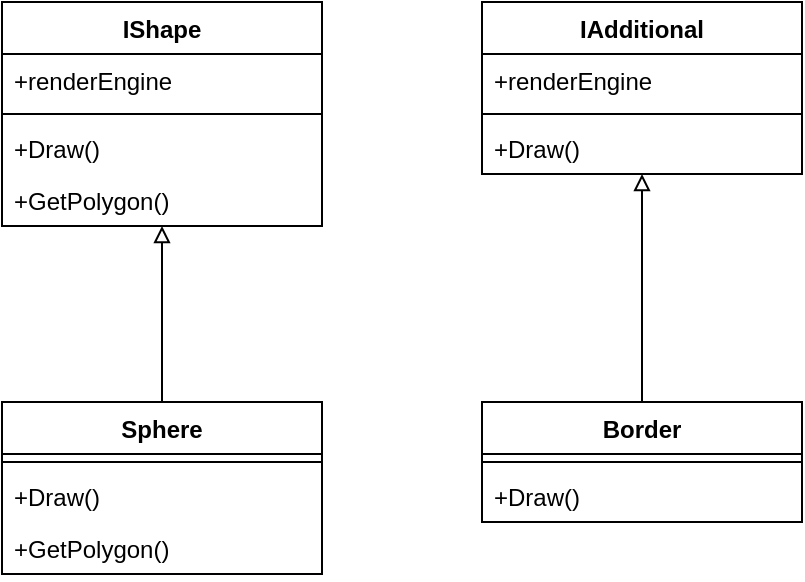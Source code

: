 <mxfile version="22.1.11" type="device">
  <diagram name="第 1 页" id="xzDv0ump3daCKz0I3dzi">
    <mxGraphModel dx="1434" dy="844" grid="1" gridSize="10" guides="1" tooltips="1" connect="1" arrows="1" fold="1" page="1" pageScale="1" pageWidth="827" pageHeight="1169" math="0" shadow="0">
      <root>
        <mxCell id="0" />
        <mxCell id="1" parent="0" />
        <mxCell id="92m5meJsykzApaU1t7lk-1" value="IShape" style="swimlane;fontStyle=1;align=center;verticalAlign=top;childLayout=stackLayout;horizontal=1;startSize=26;horizontalStack=0;resizeParent=1;resizeParentMax=0;resizeLast=0;collapsible=1;marginBottom=0;whiteSpace=wrap;html=1;" vertex="1" parent="1">
          <mxGeometry x="120" y="280" width="160" height="112" as="geometry" />
        </mxCell>
        <mxCell id="92m5meJsykzApaU1t7lk-2" value="+renderEngine" style="text;strokeColor=none;fillColor=none;align=left;verticalAlign=top;spacingLeft=4;spacingRight=4;overflow=hidden;rotatable=0;points=[[0,0.5],[1,0.5]];portConstraint=eastwest;whiteSpace=wrap;html=1;" vertex="1" parent="92m5meJsykzApaU1t7lk-1">
          <mxGeometry y="26" width="160" height="26" as="geometry" />
        </mxCell>
        <mxCell id="92m5meJsykzApaU1t7lk-3" value="" style="line;strokeWidth=1;fillColor=none;align=left;verticalAlign=middle;spacingTop=-1;spacingLeft=3;spacingRight=3;rotatable=0;labelPosition=right;points=[];portConstraint=eastwest;strokeColor=inherit;" vertex="1" parent="92m5meJsykzApaU1t7lk-1">
          <mxGeometry y="52" width="160" height="8" as="geometry" />
        </mxCell>
        <mxCell id="92m5meJsykzApaU1t7lk-4" value="+Draw()" style="text;strokeColor=none;fillColor=none;align=left;verticalAlign=top;spacingLeft=4;spacingRight=4;overflow=hidden;rotatable=0;points=[[0,0.5],[1,0.5]];portConstraint=eastwest;whiteSpace=wrap;html=1;" vertex="1" parent="92m5meJsykzApaU1t7lk-1">
          <mxGeometry y="60" width="160" height="26" as="geometry" />
        </mxCell>
        <mxCell id="92m5meJsykzApaU1t7lk-5" value="+GetPolygon()" style="text;strokeColor=none;fillColor=none;align=left;verticalAlign=top;spacingLeft=4;spacingRight=4;overflow=hidden;rotatable=0;points=[[0,0.5],[1,0.5]];portConstraint=eastwest;whiteSpace=wrap;html=1;" vertex="1" parent="92m5meJsykzApaU1t7lk-1">
          <mxGeometry y="86" width="160" height="26" as="geometry" />
        </mxCell>
        <mxCell id="92m5meJsykzApaU1t7lk-23" style="rounded=0;orthogonalLoop=1;jettySize=auto;html=1;endArrow=block;endFill=0;" edge="1" parent="1" source="92m5meJsykzApaU1t7lk-6" target="92m5meJsykzApaU1t7lk-1">
          <mxGeometry relative="1" as="geometry" />
        </mxCell>
        <mxCell id="92m5meJsykzApaU1t7lk-6" value="Sphere" style="swimlane;fontStyle=1;align=center;verticalAlign=top;childLayout=stackLayout;horizontal=1;startSize=26;horizontalStack=0;resizeParent=1;resizeParentMax=0;resizeLast=0;collapsible=1;marginBottom=0;whiteSpace=wrap;html=1;" vertex="1" parent="1">
          <mxGeometry x="120" y="480" width="160" height="86" as="geometry" />
        </mxCell>
        <mxCell id="92m5meJsykzApaU1t7lk-8" value="" style="line;strokeWidth=1;fillColor=none;align=left;verticalAlign=middle;spacingTop=-1;spacingLeft=3;spacingRight=3;rotatable=0;labelPosition=right;points=[];portConstraint=eastwest;strokeColor=inherit;" vertex="1" parent="92m5meJsykzApaU1t7lk-6">
          <mxGeometry y="26" width="160" height="8" as="geometry" />
        </mxCell>
        <mxCell id="92m5meJsykzApaU1t7lk-9" value="+Draw()" style="text;strokeColor=none;fillColor=none;align=left;verticalAlign=top;spacingLeft=4;spacingRight=4;overflow=hidden;rotatable=0;points=[[0,0.5],[1,0.5]];portConstraint=eastwest;whiteSpace=wrap;html=1;" vertex="1" parent="92m5meJsykzApaU1t7lk-6">
          <mxGeometry y="34" width="160" height="26" as="geometry" />
        </mxCell>
        <mxCell id="92m5meJsykzApaU1t7lk-10" value="+GetPolygon()" style="text;strokeColor=none;fillColor=none;align=left;verticalAlign=top;spacingLeft=4;spacingRight=4;overflow=hidden;rotatable=0;points=[[0,0.5],[1,0.5]];portConstraint=eastwest;whiteSpace=wrap;html=1;" vertex="1" parent="92m5meJsykzApaU1t7lk-6">
          <mxGeometry y="60" width="160" height="26" as="geometry" />
        </mxCell>
        <mxCell id="92m5meJsykzApaU1t7lk-11" value="IAdditional" style="swimlane;fontStyle=1;align=center;verticalAlign=top;childLayout=stackLayout;horizontal=1;startSize=26;horizontalStack=0;resizeParent=1;resizeParentMax=0;resizeLast=0;collapsible=1;marginBottom=0;whiteSpace=wrap;html=1;" vertex="1" parent="1">
          <mxGeometry x="360" y="280" width="160" height="86" as="geometry" />
        </mxCell>
        <mxCell id="92m5meJsykzApaU1t7lk-12" value="+renderEngine" style="text;strokeColor=none;fillColor=none;align=left;verticalAlign=top;spacingLeft=4;spacingRight=4;overflow=hidden;rotatable=0;points=[[0,0.5],[1,0.5]];portConstraint=eastwest;whiteSpace=wrap;html=1;" vertex="1" parent="92m5meJsykzApaU1t7lk-11">
          <mxGeometry y="26" width="160" height="26" as="geometry" />
        </mxCell>
        <mxCell id="92m5meJsykzApaU1t7lk-13" value="" style="line;strokeWidth=1;fillColor=none;align=left;verticalAlign=middle;spacingTop=-1;spacingLeft=3;spacingRight=3;rotatable=0;labelPosition=right;points=[];portConstraint=eastwest;strokeColor=inherit;" vertex="1" parent="92m5meJsykzApaU1t7lk-11">
          <mxGeometry y="52" width="160" height="8" as="geometry" />
        </mxCell>
        <mxCell id="92m5meJsykzApaU1t7lk-14" value="+Draw()" style="text;strokeColor=none;fillColor=none;align=left;verticalAlign=top;spacingLeft=4;spacingRight=4;overflow=hidden;rotatable=0;points=[[0,0.5],[1,0.5]];portConstraint=eastwest;whiteSpace=wrap;html=1;" vertex="1" parent="92m5meJsykzApaU1t7lk-11">
          <mxGeometry y="60" width="160" height="26" as="geometry" />
        </mxCell>
        <mxCell id="92m5meJsykzApaU1t7lk-24" style="edgeStyle=none;rounded=0;orthogonalLoop=1;jettySize=auto;html=1;endArrow=block;endFill=0;" edge="1" parent="1" source="92m5meJsykzApaU1t7lk-19" target="92m5meJsykzApaU1t7lk-11">
          <mxGeometry relative="1" as="geometry" />
        </mxCell>
        <mxCell id="92m5meJsykzApaU1t7lk-19" value="Border" style="swimlane;fontStyle=1;align=center;verticalAlign=top;childLayout=stackLayout;horizontal=1;startSize=26;horizontalStack=0;resizeParent=1;resizeParentMax=0;resizeLast=0;collapsible=1;marginBottom=0;whiteSpace=wrap;html=1;" vertex="1" parent="1">
          <mxGeometry x="360" y="480" width="160" height="60" as="geometry" />
        </mxCell>
        <mxCell id="92m5meJsykzApaU1t7lk-21" value="" style="line;strokeWidth=1;fillColor=none;align=left;verticalAlign=middle;spacingTop=-1;spacingLeft=3;spacingRight=3;rotatable=0;labelPosition=right;points=[];portConstraint=eastwest;strokeColor=inherit;" vertex="1" parent="92m5meJsykzApaU1t7lk-19">
          <mxGeometry y="26" width="160" height="8" as="geometry" />
        </mxCell>
        <mxCell id="92m5meJsykzApaU1t7lk-22" value="+Draw()" style="text;strokeColor=none;fillColor=none;align=left;verticalAlign=top;spacingLeft=4;spacingRight=4;overflow=hidden;rotatable=0;points=[[0,0.5],[1,0.5]];portConstraint=eastwest;whiteSpace=wrap;html=1;" vertex="1" parent="92m5meJsykzApaU1t7lk-19">
          <mxGeometry y="34" width="160" height="26" as="geometry" />
        </mxCell>
      </root>
    </mxGraphModel>
  </diagram>
</mxfile>
